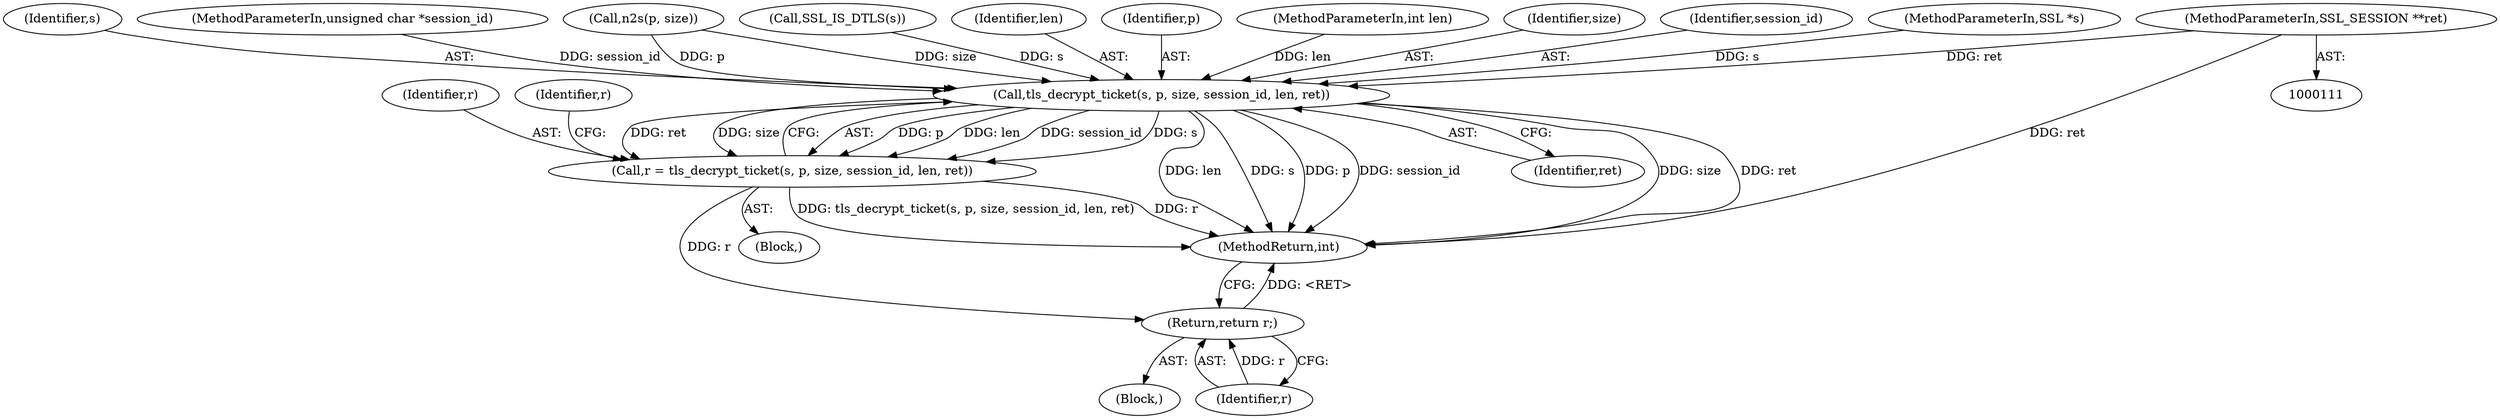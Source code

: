 digraph "0_openssl_a004e72b95835136d3f1ea90517f706c24c03da7_5@pointer" {
"1000116" [label="(MethodParameterIn,SSL_SESSION **ret)"];
"1000262" [label="(Call,tls_decrypt_ticket(s, p, size, session_id, len, ret))"];
"1000260" [label="(Call,r = tls_decrypt_ticket(s, p, size, session_id, len, ret))"];
"1000281" [label="(Return,return r;)"];
"1000266" [label="(Identifier,session_id)"];
"1000261" [label="(Identifier,r)"];
"1000112" [label="(MethodParameterIn,SSL *s)"];
"1000263" [label="(Identifier,s)"];
"1000262" [label="(Call,tls_decrypt_ticket(s, p, size, session_id, len, ret))"];
"1000113" [label="(MethodParameterIn,unsigned char *session_id)"];
"1000270" [label="(Identifier,r)"];
"1000229" [label="(Call,n2s(p, size))"];
"1000271" [label="(Block,)"];
"1000282" [label="(Identifier,r)"];
"1000160" [label="(Call,SSL_IS_DTLS(s))"];
"1000267" [label="(Identifier,len)"];
"1000264" [label="(Identifier,p)"];
"1000114" [label="(MethodParameterIn,int len)"];
"1000223" [label="(Block,)"];
"1000116" [label="(MethodParameterIn,SSL_SESSION **ret)"];
"1000298" [label="(MethodReturn,int)"];
"1000281" [label="(Return,return r;)"];
"1000260" [label="(Call,r = tls_decrypt_ticket(s, p, size, session_id, len, ret))"];
"1000265" [label="(Identifier,size)"];
"1000268" [label="(Identifier,ret)"];
"1000116" -> "1000111"  [label="AST: "];
"1000116" -> "1000298"  [label="DDG: ret"];
"1000116" -> "1000262"  [label="DDG: ret"];
"1000262" -> "1000260"  [label="AST: "];
"1000262" -> "1000268"  [label="CFG: "];
"1000263" -> "1000262"  [label="AST: "];
"1000264" -> "1000262"  [label="AST: "];
"1000265" -> "1000262"  [label="AST: "];
"1000266" -> "1000262"  [label="AST: "];
"1000267" -> "1000262"  [label="AST: "];
"1000268" -> "1000262"  [label="AST: "];
"1000260" -> "1000262"  [label="CFG: "];
"1000262" -> "1000298"  [label="DDG: size"];
"1000262" -> "1000298"  [label="DDG: ret"];
"1000262" -> "1000298"  [label="DDG: len"];
"1000262" -> "1000298"  [label="DDG: s"];
"1000262" -> "1000298"  [label="DDG: p"];
"1000262" -> "1000298"  [label="DDG: session_id"];
"1000262" -> "1000260"  [label="DDG: p"];
"1000262" -> "1000260"  [label="DDG: len"];
"1000262" -> "1000260"  [label="DDG: session_id"];
"1000262" -> "1000260"  [label="DDG: s"];
"1000262" -> "1000260"  [label="DDG: ret"];
"1000262" -> "1000260"  [label="DDG: size"];
"1000160" -> "1000262"  [label="DDG: s"];
"1000112" -> "1000262"  [label="DDG: s"];
"1000229" -> "1000262"  [label="DDG: p"];
"1000229" -> "1000262"  [label="DDG: size"];
"1000113" -> "1000262"  [label="DDG: session_id"];
"1000114" -> "1000262"  [label="DDG: len"];
"1000260" -> "1000223"  [label="AST: "];
"1000261" -> "1000260"  [label="AST: "];
"1000270" -> "1000260"  [label="CFG: "];
"1000260" -> "1000298"  [label="DDG: tls_decrypt_ticket(s, p, size, session_id, len, ret)"];
"1000260" -> "1000298"  [label="DDG: r"];
"1000260" -> "1000281"  [label="DDG: r"];
"1000281" -> "1000271"  [label="AST: "];
"1000281" -> "1000282"  [label="CFG: "];
"1000282" -> "1000281"  [label="AST: "];
"1000298" -> "1000281"  [label="CFG: "];
"1000281" -> "1000298"  [label="DDG: <RET>"];
"1000282" -> "1000281"  [label="DDG: r"];
}
